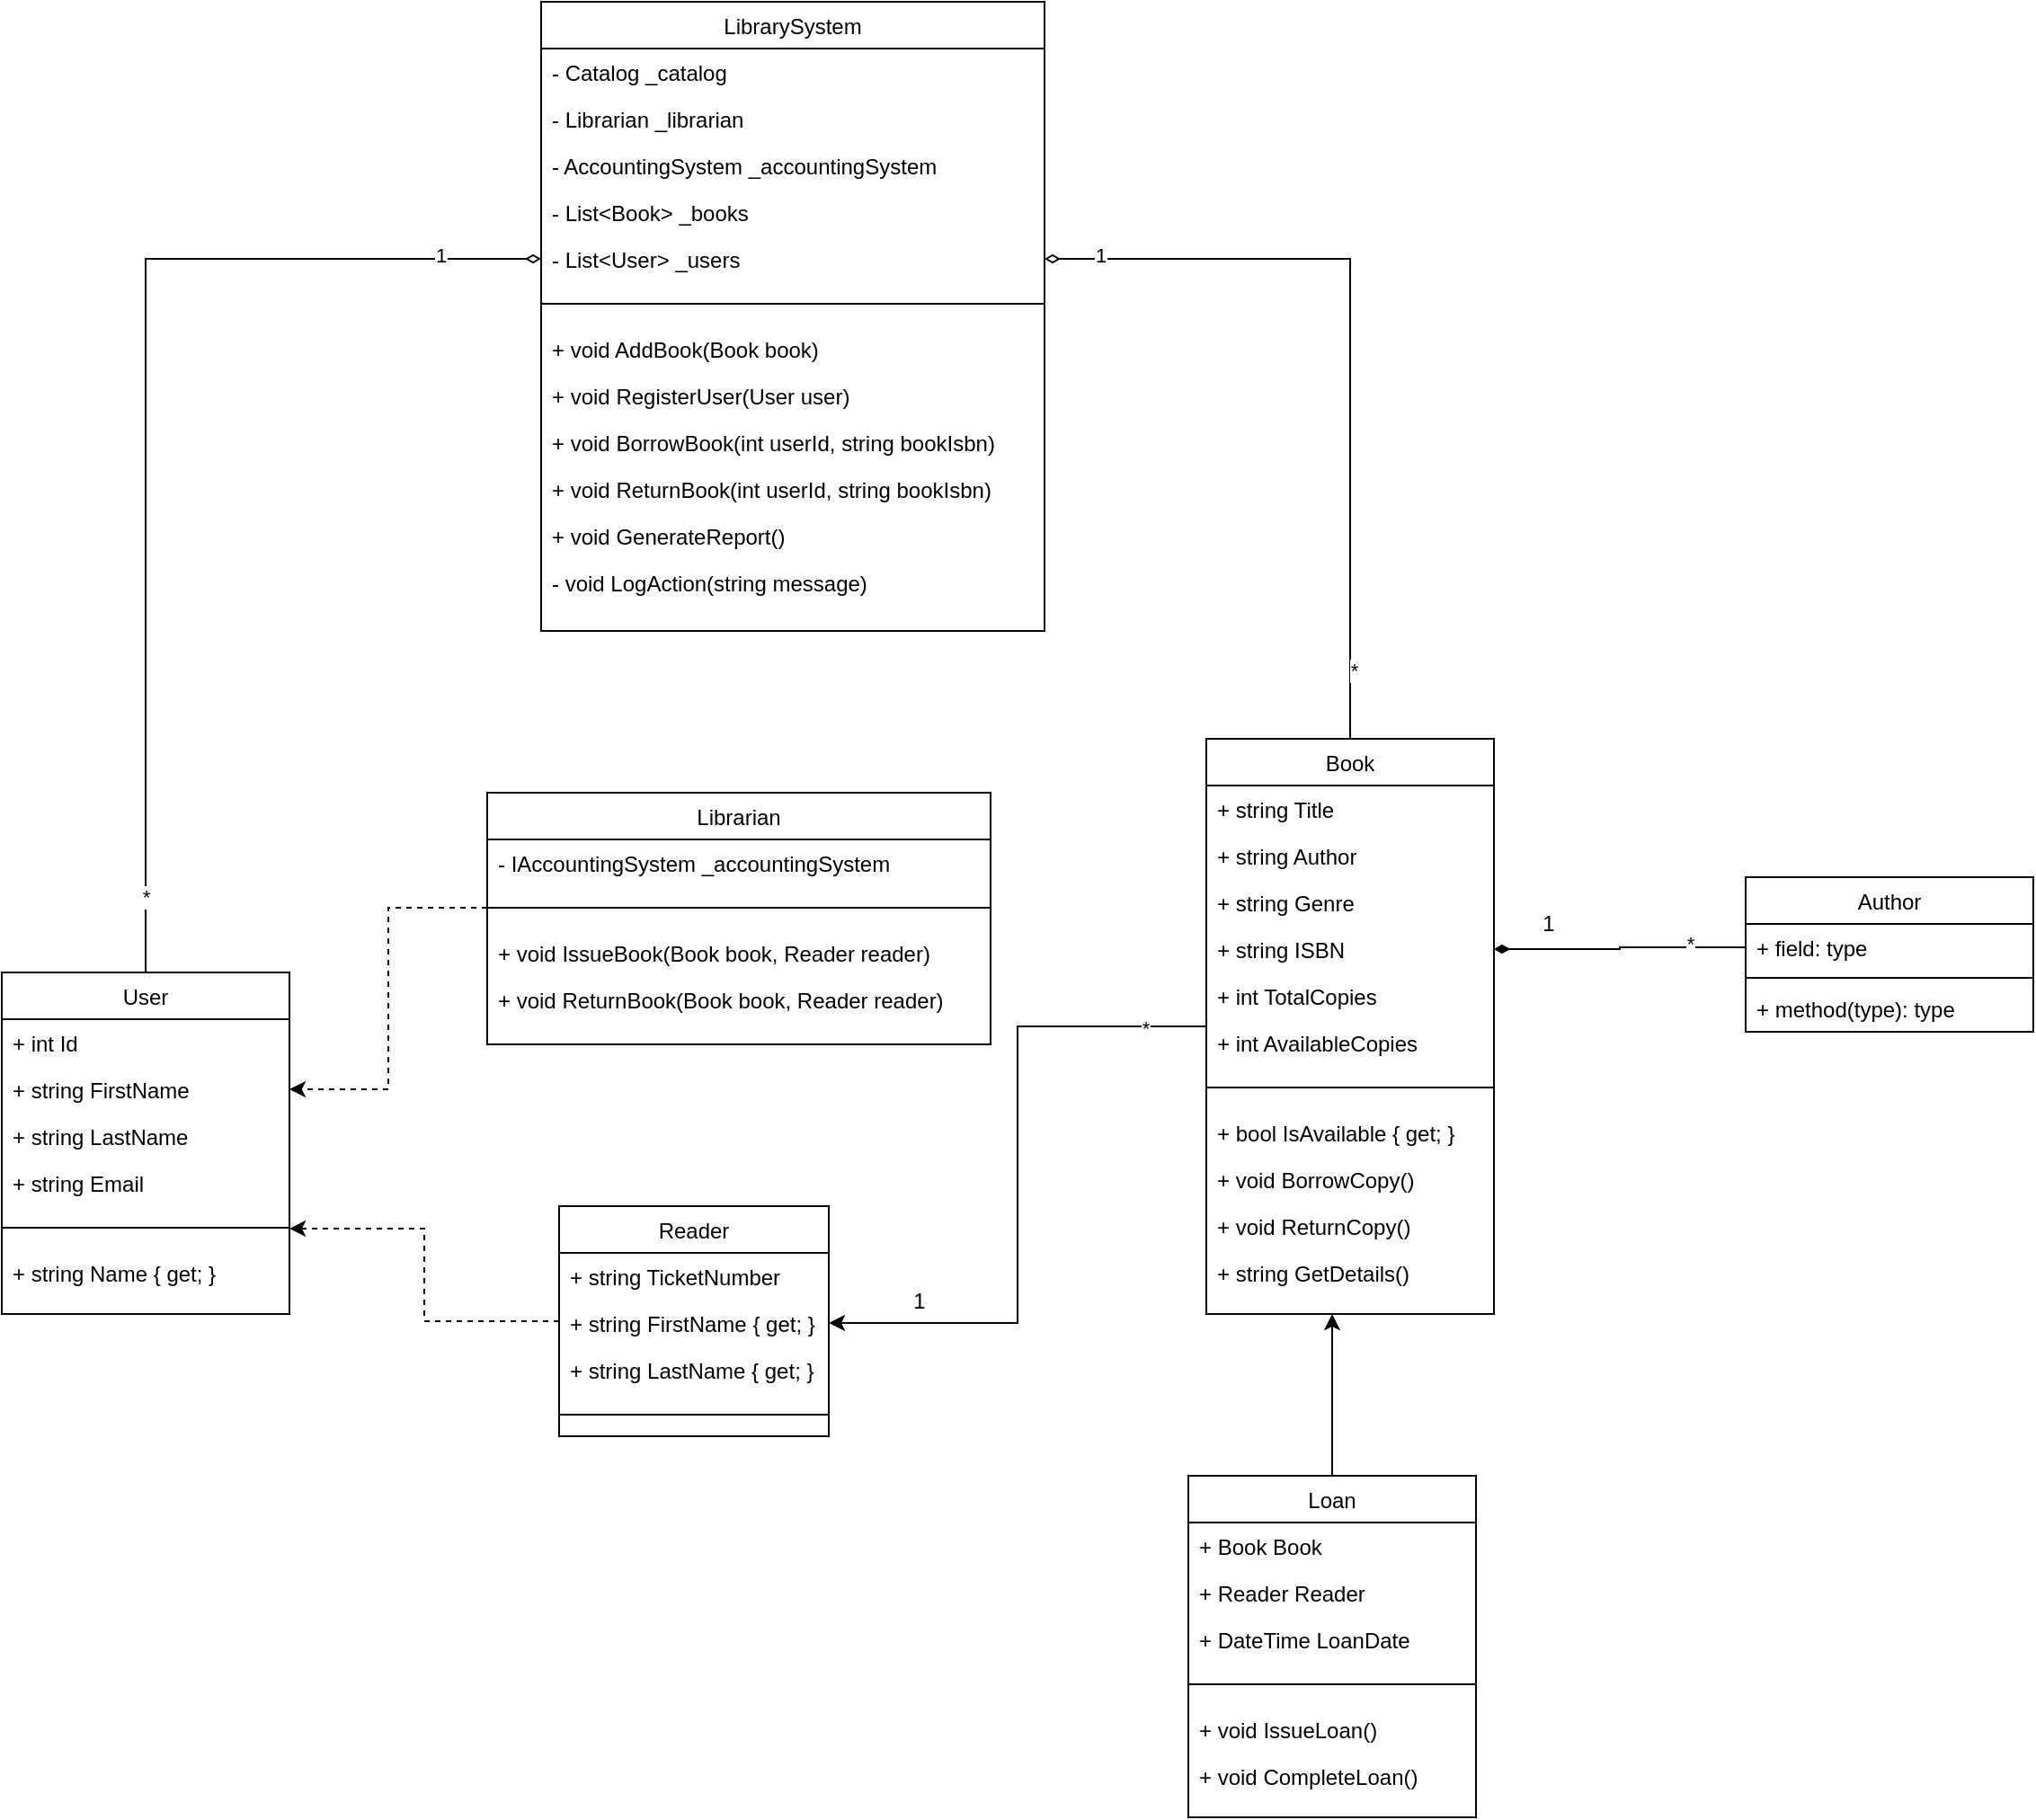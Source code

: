 <mxfile version="24.8.0" pages="2">
  <diagram name="Page-1" id="HqebfAllddWDe9YliG74">
    <mxGraphModel dx="400" dy="1060" grid="1" gridSize="10" guides="1" tooltips="1" connect="1" arrows="1" fold="1" page="1" pageScale="1" pageWidth="850" pageHeight="1100" math="0" shadow="0">
      <root>
        <mxCell id="0" />
        <mxCell id="1" parent="0" />
        <mxCell id="64RSWRLMsarwTrRAj7gA-65" value="LibrarySystem" style="swimlane;fontStyle=0;align=center;verticalAlign=top;childLayout=stackLayout;horizontal=1;startSize=26;horizontalStack=0;resizeParent=1;resizeLast=0;collapsible=1;marginBottom=0;rounded=0;shadow=0;strokeWidth=1;" parent="1" vertex="1">
          <mxGeometry x="2100" y="20" width="280" height="350" as="geometry">
            <mxRectangle x="130" y="380" width="160" height="26" as="alternateBounds" />
          </mxGeometry>
        </mxCell>
        <mxCell id="64RSWRLMsarwTrRAj7gA-66" value="- Catalog _catalog" style="text;align=left;verticalAlign=top;spacingLeft=4;spacingRight=4;overflow=hidden;rotatable=0;points=[[0,0.5],[1,0.5]];portConstraint=eastwest;" parent="64RSWRLMsarwTrRAj7gA-65" vertex="1">
          <mxGeometry y="26" width="280" height="26" as="geometry" />
        </mxCell>
        <mxCell id="64RSWRLMsarwTrRAj7gA-67" value="- Librarian _librarian" style="text;align=left;verticalAlign=top;spacingLeft=4;spacingRight=4;overflow=hidden;rotatable=0;points=[[0,0.5],[1,0.5]];portConstraint=eastwest;" parent="64RSWRLMsarwTrRAj7gA-65" vertex="1">
          <mxGeometry y="52" width="280" height="26" as="geometry" />
        </mxCell>
        <mxCell id="64RSWRLMsarwTrRAj7gA-68" value="- AccountingSystem _accountingSystem" style="text;align=left;verticalAlign=top;spacingLeft=4;spacingRight=4;overflow=hidden;rotatable=0;points=[[0,0.5],[1,0.5]];portConstraint=eastwest;" parent="64RSWRLMsarwTrRAj7gA-65" vertex="1">
          <mxGeometry y="78" width="280" height="26" as="geometry" />
        </mxCell>
        <mxCell id="64RSWRLMsarwTrRAj7gA-74" value="- List&lt;Book&gt; _books" style="text;align=left;verticalAlign=top;spacingLeft=4;spacingRight=4;overflow=hidden;rotatable=0;points=[[0,0.5],[1,0.5]];portConstraint=eastwest;" parent="64RSWRLMsarwTrRAj7gA-65" vertex="1">
          <mxGeometry y="104" width="280" height="26" as="geometry" />
        </mxCell>
        <mxCell id="64RSWRLMsarwTrRAj7gA-75" value="- List&lt;User&gt; _users" style="text;align=left;verticalAlign=top;spacingLeft=4;spacingRight=4;overflow=hidden;rotatable=0;points=[[0,0.5],[1,0.5]];portConstraint=eastwest;" parent="64RSWRLMsarwTrRAj7gA-65" vertex="1">
          <mxGeometry y="130" width="280" height="26" as="geometry" />
        </mxCell>
        <mxCell id="64RSWRLMsarwTrRAj7gA-69" value="" style="line;html=1;strokeWidth=1;align=left;verticalAlign=middle;spacingTop=-1;spacingLeft=3;spacingRight=3;rotatable=0;labelPosition=right;points=[];portConstraint=eastwest;" parent="64RSWRLMsarwTrRAj7gA-65" vertex="1">
          <mxGeometry y="156" width="280" height="24" as="geometry" />
        </mxCell>
        <mxCell id="64RSWRLMsarwTrRAj7gA-70" value="+ void AddBook(Book book)" style="text;align=left;verticalAlign=top;spacingLeft=4;spacingRight=4;overflow=hidden;rotatable=0;points=[[0,0.5],[1,0.5]];portConstraint=eastwest;" parent="64RSWRLMsarwTrRAj7gA-65" vertex="1">
          <mxGeometry y="180" width="280" height="26" as="geometry" />
        </mxCell>
        <mxCell id="64RSWRLMsarwTrRAj7gA-71" value="+ void RegisterUser(User user)" style="text;align=left;verticalAlign=top;spacingLeft=4;spacingRight=4;overflow=hidden;rotatable=0;points=[[0,0.5],[1,0.5]];portConstraint=eastwest;" parent="64RSWRLMsarwTrRAj7gA-65" vertex="1">
          <mxGeometry y="206" width="280" height="26" as="geometry" />
        </mxCell>
        <mxCell id="64RSWRLMsarwTrRAj7gA-72" value="+ void BorrowBook(int userId, string bookIsbn)" style="text;align=left;verticalAlign=top;spacingLeft=4;spacingRight=4;overflow=hidden;rotatable=0;points=[[0,0.5],[1,0.5]];portConstraint=eastwest;" parent="64RSWRLMsarwTrRAj7gA-65" vertex="1">
          <mxGeometry y="232" width="280" height="26" as="geometry" />
        </mxCell>
        <mxCell id="64RSWRLMsarwTrRAj7gA-73" value="+ void ReturnBook(int userId, string bookIsbn)" style="text;align=left;verticalAlign=top;spacingLeft=4;spacingRight=4;overflow=hidden;rotatable=0;points=[[0,0.5],[1,0.5]];portConstraint=eastwest;" parent="64RSWRLMsarwTrRAj7gA-65" vertex="1">
          <mxGeometry y="258" width="280" height="26" as="geometry" />
        </mxCell>
        <mxCell id="64RSWRLMsarwTrRAj7gA-76" value="+ void GenerateReport()" style="text;align=left;verticalAlign=top;spacingLeft=4;spacingRight=4;overflow=hidden;rotatable=0;points=[[0,0.5],[1,0.5]];portConstraint=eastwest;" parent="64RSWRLMsarwTrRAj7gA-65" vertex="1">
          <mxGeometry y="284" width="280" height="26" as="geometry" />
        </mxCell>
        <mxCell id="64RSWRLMsarwTrRAj7gA-77" value="- void LogAction(string message)" style="text;align=left;verticalAlign=top;spacingLeft=4;spacingRight=4;overflow=hidden;rotatable=0;points=[[0,0.5],[1,0.5]];portConstraint=eastwest;" parent="64RSWRLMsarwTrRAj7gA-65" vertex="1">
          <mxGeometry y="310" width="280" height="26" as="geometry" />
        </mxCell>
        <mxCell id="uKGcFhwe7RXT77bRN5IF-10" style="edgeStyle=orthogonalEdgeStyle;rounded=0;orthogonalLoop=1;jettySize=auto;html=1;endArrow=diamondThin;endFill=0;" edge="1" parent="1" source="64RSWRLMsarwTrRAj7gA-78" target="64RSWRLMsarwTrRAj7gA-75">
          <mxGeometry relative="1" as="geometry" />
        </mxCell>
        <mxCell id="uKGcFhwe7RXT77bRN5IF-17" value="*" style="edgeLabel;html=1;align=center;verticalAlign=middle;resizable=0;points=[];" vertex="1" connectable="0" parent="uKGcFhwe7RXT77bRN5IF-10">
          <mxGeometry x="-0.82" y="-2" relative="1" as="geometry">
            <mxPoint y="1" as="offset" />
          </mxGeometry>
        </mxCell>
        <mxCell id="uKGcFhwe7RXT77bRN5IF-18" value="1" style="edgeLabel;html=1;align=center;verticalAlign=middle;resizable=0;points=[];" vertex="1" connectable="0" parent="uKGcFhwe7RXT77bRN5IF-10">
          <mxGeometry x="0.86" y="-2" relative="1" as="geometry">
            <mxPoint as="offset" />
          </mxGeometry>
        </mxCell>
        <mxCell id="uKGcFhwe7RXT77bRN5IF-21" style="edgeStyle=orthogonalEdgeStyle;rounded=0;orthogonalLoop=1;jettySize=auto;html=1;entryX=1;entryY=0.5;entryDx=0;entryDy=0;" edge="1" parent="1" source="64RSWRLMsarwTrRAj7gA-78" target="64RSWRLMsarwTrRAj7gA-107">
          <mxGeometry relative="1" as="geometry" />
        </mxCell>
        <mxCell id="uKGcFhwe7RXT77bRN5IF-22" value="*" style="edgeLabel;html=1;align=center;verticalAlign=middle;resizable=0;points=[];" vertex="1" connectable="0" parent="uKGcFhwe7RXT77bRN5IF-21">
          <mxGeometry x="-0.811" y="1" relative="1" as="geometry">
            <mxPoint x="1" as="offset" />
          </mxGeometry>
        </mxCell>
        <mxCell id="64RSWRLMsarwTrRAj7gA-78" value="Book" style="swimlane;fontStyle=0;align=center;verticalAlign=top;childLayout=stackLayout;horizontal=1;startSize=26;horizontalStack=0;resizeParent=1;resizeLast=0;collapsible=1;marginBottom=0;rounded=0;shadow=0;strokeWidth=1;" parent="1" vertex="1">
          <mxGeometry x="2470" y="430" width="160" height="320" as="geometry">
            <mxRectangle x="130" y="380" width="160" height="26" as="alternateBounds" />
          </mxGeometry>
        </mxCell>
        <mxCell id="64RSWRLMsarwTrRAj7gA-79" value="+ string Title" style="text;align=left;verticalAlign=top;spacingLeft=4;spacingRight=4;overflow=hidden;rotatable=0;points=[[0,0.5],[1,0.5]];portConstraint=eastwest;" parent="64RSWRLMsarwTrRAj7gA-78" vertex="1">
          <mxGeometry y="26" width="160" height="26" as="geometry" />
        </mxCell>
        <mxCell id="64RSWRLMsarwTrRAj7gA-80" value="+ string Author" style="text;align=left;verticalAlign=top;spacingLeft=4;spacingRight=4;overflow=hidden;rotatable=0;points=[[0,0.5],[1,0.5]];portConstraint=eastwest;" parent="64RSWRLMsarwTrRAj7gA-78" vertex="1">
          <mxGeometry y="52" width="160" height="26" as="geometry" />
        </mxCell>
        <mxCell id="64RSWRLMsarwTrRAj7gA-81" value="+ string Genre" style="text;align=left;verticalAlign=top;spacingLeft=4;spacingRight=4;overflow=hidden;rotatable=0;points=[[0,0.5],[1,0.5]];portConstraint=eastwest;" parent="64RSWRLMsarwTrRAj7gA-78" vertex="1">
          <mxGeometry y="78" width="160" height="26" as="geometry" />
        </mxCell>
        <mxCell id="64RSWRLMsarwTrRAj7gA-82" value="+ string ISBN" style="text;align=left;verticalAlign=top;spacingLeft=4;spacingRight=4;overflow=hidden;rotatable=0;points=[[0,0.5],[1,0.5]];portConstraint=eastwest;" parent="64RSWRLMsarwTrRAj7gA-78" vertex="1">
          <mxGeometry y="104" width="160" height="26" as="geometry" />
        </mxCell>
        <mxCell id="64RSWRLMsarwTrRAj7gA-83" value="+ int TotalCopies" style="text;align=left;verticalAlign=top;spacingLeft=4;spacingRight=4;overflow=hidden;rotatable=0;points=[[0,0.5],[1,0.5]];portConstraint=eastwest;" parent="64RSWRLMsarwTrRAj7gA-78" vertex="1">
          <mxGeometry y="130" width="160" height="26" as="geometry" />
        </mxCell>
        <mxCell id="64RSWRLMsarwTrRAj7gA-88" value="+ int AvailableCopies" style="text;align=left;verticalAlign=top;spacingLeft=4;spacingRight=4;overflow=hidden;rotatable=0;points=[[0,0.5],[1,0.5]];portConstraint=eastwest;" parent="64RSWRLMsarwTrRAj7gA-78" vertex="1">
          <mxGeometry y="156" width="160" height="26" as="geometry" />
        </mxCell>
        <mxCell id="64RSWRLMsarwTrRAj7gA-84" value="" style="line;html=1;strokeWidth=1;align=left;verticalAlign=middle;spacingTop=-1;spacingLeft=3;spacingRight=3;rotatable=0;labelPosition=right;points=[];portConstraint=eastwest;" parent="64RSWRLMsarwTrRAj7gA-78" vertex="1">
          <mxGeometry y="182" width="160" height="24" as="geometry" />
        </mxCell>
        <mxCell id="64RSWRLMsarwTrRAj7gA-85" value="+ bool IsAvailable { get; }" style="text;align=left;verticalAlign=top;spacingLeft=4;spacingRight=4;overflow=hidden;rotatable=0;points=[[0,0.5],[1,0.5]];portConstraint=eastwest;" parent="64RSWRLMsarwTrRAj7gA-78" vertex="1">
          <mxGeometry y="206" width="160" height="26" as="geometry" />
        </mxCell>
        <mxCell id="64RSWRLMsarwTrRAj7gA-86" value="+ void BorrowCopy()" style="text;align=left;verticalAlign=top;spacingLeft=4;spacingRight=4;overflow=hidden;rotatable=0;points=[[0,0.5],[1,0.5]];portConstraint=eastwest;" parent="64RSWRLMsarwTrRAj7gA-78" vertex="1">
          <mxGeometry y="232" width="160" height="26" as="geometry" />
        </mxCell>
        <mxCell id="64RSWRLMsarwTrRAj7gA-87" value="+ void ReturnCopy()" style="text;align=left;verticalAlign=top;spacingLeft=4;spacingRight=4;overflow=hidden;rotatable=0;points=[[0,0.5],[1,0.5]];portConstraint=eastwest;" parent="64RSWRLMsarwTrRAj7gA-78" vertex="1">
          <mxGeometry y="258" width="160" height="26" as="geometry" />
        </mxCell>
        <mxCell id="64RSWRLMsarwTrRAj7gA-89" value="+ string GetDetails()" style="text;align=left;verticalAlign=top;spacingLeft=4;spacingRight=4;overflow=hidden;rotatable=0;points=[[0,0.5],[1,0.5]];portConstraint=eastwest;" parent="64RSWRLMsarwTrRAj7gA-78" vertex="1">
          <mxGeometry y="284" width="160" height="26" as="geometry" />
        </mxCell>
        <mxCell id="uKGcFhwe7RXT77bRN5IF-11" style="edgeStyle=orthogonalEdgeStyle;rounded=0;orthogonalLoop=1;jettySize=auto;html=1;entryX=0;entryY=0.5;entryDx=0;entryDy=0;endArrow=diamondThin;endFill=0;" edge="1" parent="1" source="64RSWRLMsarwTrRAj7gA-90" target="64RSWRLMsarwTrRAj7gA-75">
          <mxGeometry relative="1" as="geometry" />
        </mxCell>
        <mxCell id="uKGcFhwe7RXT77bRN5IF-19" value="1" style="edgeLabel;html=1;align=center;verticalAlign=middle;resizable=0;points=[];" vertex="1" connectable="0" parent="uKGcFhwe7RXT77bRN5IF-11">
          <mxGeometry x="0.819" y="2" relative="1" as="geometry">
            <mxPoint as="offset" />
          </mxGeometry>
        </mxCell>
        <mxCell id="uKGcFhwe7RXT77bRN5IF-20" value="*" style="edgeLabel;html=1;align=center;verticalAlign=middle;resizable=0;points=[];" vertex="1" connectable="0" parent="uKGcFhwe7RXT77bRN5IF-11">
          <mxGeometry x="-0.862" relative="1" as="geometry">
            <mxPoint as="offset" />
          </mxGeometry>
        </mxCell>
        <mxCell id="64RSWRLMsarwTrRAj7gA-90" value="User" style="swimlane;fontStyle=0;align=center;verticalAlign=top;childLayout=stackLayout;horizontal=1;startSize=26;horizontalStack=0;resizeParent=1;resizeLast=0;collapsible=1;marginBottom=0;rounded=0;shadow=0;strokeWidth=1;" parent="1" vertex="1">
          <mxGeometry x="1800" y="560" width="160" height="190" as="geometry">
            <mxRectangle x="130" y="380" width="160" height="26" as="alternateBounds" />
          </mxGeometry>
        </mxCell>
        <mxCell id="64RSWRLMsarwTrRAj7gA-91" value="+ int Id" style="text;align=left;verticalAlign=top;spacingLeft=4;spacingRight=4;overflow=hidden;rotatable=0;points=[[0,0.5],[1,0.5]];portConstraint=eastwest;" parent="64RSWRLMsarwTrRAj7gA-90" vertex="1">
          <mxGeometry y="26" width="160" height="26" as="geometry" />
        </mxCell>
        <mxCell id="64RSWRLMsarwTrRAj7gA-92" value="+ string FirstName" style="text;align=left;verticalAlign=top;spacingLeft=4;spacingRight=4;overflow=hidden;rotatable=0;points=[[0,0.5],[1,0.5]];portConstraint=eastwest;" parent="64RSWRLMsarwTrRAj7gA-90" vertex="1">
          <mxGeometry y="52" width="160" height="26" as="geometry" />
        </mxCell>
        <mxCell id="64RSWRLMsarwTrRAj7gA-93" value="+ string LastName" style="text;align=left;verticalAlign=top;spacingLeft=4;spacingRight=4;overflow=hidden;rotatable=0;points=[[0,0.5],[1,0.5]];portConstraint=eastwest;" parent="64RSWRLMsarwTrRAj7gA-90" vertex="1">
          <mxGeometry y="78" width="160" height="26" as="geometry" />
        </mxCell>
        <mxCell id="64RSWRLMsarwTrRAj7gA-94" value="+ string Email" style="text;align=left;verticalAlign=top;spacingLeft=4;spacingRight=4;overflow=hidden;rotatable=0;points=[[0,0.5],[1,0.5]];portConstraint=eastwest;" parent="64RSWRLMsarwTrRAj7gA-90" vertex="1">
          <mxGeometry y="104" width="160" height="26" as="geometry" />
        </mxCell>
        <mxCell id="64RSWRLMsarwTrRAj7gA-97" value="" style="line;html=1;strokeWidth=1;align=left;verticalAlign=middle;spacingTop=-1;spacingLeft=3;spacingRight=3;rotatable=0;labelPosition=right;points=[];portConstraint=eastwest;" parent="64RSWRLMsarwTrRAj7gA-90" vertex="1">
          <mxGeometry y="130" width="160" height="24" as="geometry" />
        </mxCell>
        <mxCell id="64RSWRLMsarwTrRAj7gA-98" value="+ string Name { get; }" style="text;align=left;verticalAlign=top;spacingLeft=4;spacingRight=4;overflow=hidden;rotatable=0;points=[[0,0.5],[1,0.5]];portConstraint=eastwest;" parent="64RSWRLMsarwTrRAj7gA-90" vertex="1">
          <mxGeometry y="154" width="160" height="26" as="geometry" />
        </mxCell>
        <mxCell id="uKGcFhwe7RXT77bRN5IF-9" style="edgeStyle=orthogonalEdgeStyle;rounded=0;orthogonalLoop=1;jettySize=auto;html=1;entryX=1;entryY=0.75;entryDx=0;entryDy=0;dashed=1;" edge="1" parent="1" source="64RSWRLMsarwTrRAj7gA-102" target="64RSWRLMsarwTrRAj7gA-90">
          <mxGeometry relative="1" as="geometry" />
        </mxCell>
        <mxCell id="64RSWRLMsarwTrRAj7gA-102" value="Reader" style="swimlane;fontStyle=0;align=center;verticalAlign=top;childLayout=stackLayout;horizontal=1;startSize=26;horizontalStack=0;resizeParent=1;resizeLast=0;collapsible=1;marginBottom=0;rounded=0;shadow=0;strokeWidth=1;" parent="1" vertex="1">
          <mxGeometry x="2110" y="690" width="150" height="128" as="geometry">
            <mxRectangle x="130" y="380" width="160" height="26" as="alternateBounds" />
          </mxGeometry>
        </mxCell>
        <mxCell id="64RSWRLMsarwTrRAj7gA-103" value="+ string TicketNumber" style="text;align=left;verticalAlign=top;spacingLeft=4;spacingRight=4;overflow=hidden;rotatable=0;points=[[0,0.5],[1,0.5]];portConstraint=eastwest;" parent="64RSWRLMsarwTrRAj7gA-102" vertex="1">
          <mxGeometry y="26" width="150" height="26" as="geometry" />
        </mxCell>
        <mxCell id="64RSWRLMsarwTrRAj7gA-107" value="+ string FirstName { get; }" style="text;align=left;verticalAlign=top;spacingLeft=4;spacingRight=4;overflow=hidden;rotatable=0;points=[[0,0.5],[1,0.5]];portConstraint=eastwest;" parent="64RSWRLMsarwTrRAj7gA-102" vertex="1">
          <mxGeometry y="52" width="150" height="26" as="geometry" />
        </mxCell>
        <mxCell id="64RSWRLMsarwTrRAj7gA-109" value="+ string LastName { get; }" style="text;align=left;verticalAlign=top;spacingLeft=4;spacingRight=4;overflow=hidden;rotatable=0;points=[[0,0.5],[1,0.5]];portConstraint=eastwest;" parent="64RSWRLMsarwTrRAj7gA-102" vertex="1">
          <mxGeometry y="78" width="150" height="26" as="geometry" />
        </mxCell>
        <mxCell id="64RSWRLMsarwTrRAj7gA-106" value="" style="line;html=1;strokeWidth=1;align=left;verticalAlign=middle;spacingTop=-1;spacingLeft=3;spacingRight=3;rotatable=0;labelPosition=right;points=[];portConstraint=eastwest;" parent="64RSWRLMsarwTrRAj7gA-102" vertex="1">
          <mxGeometry y="104" width="150" height="24" as="geometry" />
        </mxCell>
        <mxCell id="64RSWRLMsarwTrRAj7gA-110" value="Librarian" style="swimlane;fontStyle=0;align=center;verticalAlign=top;childLayout=stackLayout;horizontal=1;startSize=26;horizontalStack=0;resizeParent=1;resizeLast=0;collapsible=1;marginBottom=0;rounded=0;shadow=0;strokeWidth=1;" parent="1" vertex="1">
          <mxGeometry x="2070" y="460" width="280" height="140" as="geometry">
            <mxRectangle x="130" y="380" width="160" height="26" as="alternateBounds" />
          </mxGeometry>
        </mxCell>
        <mxCell id="64RSWRLMsarwTrRAj7gA-111" value="- IAccountingSystem _accountingSystem" style="text;align=left;verticalAlign=top;spacingLeft=4;spacingRight=4;overflow=hidden;rotatable=0;points=[[0,0.5],[1,0.5]];portConstraint=eastwest;" parent="64RSWRLMsarwTrRAj7gA-110" vertex="1">
          <mxGeometry y="26" width="280" height="26" as="geometry" />
        </mxCell>
        <mxCell id="64RSWRLMsarwTrRAj7gA-114" value="" style="line;html=1;strokeWidth=1;align=left;verticalAlign=middle;spacingTop=-1;spacingLeft=3;spacingRight=3;rotatable=0;labelPosition=right;points=[];portConstraint=eastwest;" parent="64RSWRLMsarwTrRAj7gA-110" vertex="1">
          <mxGeometry y="52" width="280" height="24" as="geometry" />
        </mxCell>
        <mxCell id="64RSWRLMsarwTrRAj7gA-115" value="+ void IssueBook(Book book, Reader reader)" style="text;align=left;verticalAlign=top;spacingLeft=4;spacingRight=4;overflow=hidden;rotatable=0;points=[[0,0.5],[1,0.5]];portConstraint=eastwest;" parent="64RSWRLMsarwTrRAj7gA-110" vertex="1">
          <mxGeometry y="76" width="280" height="26" as="geometry" />
        </mxCell>
        <mxCell id="64RSWRLMsarwTrRAj7gA-116" value="+ void ReturnBook(Book book, Reader reader)" style="text;align=left;verticalAlign=top;spacingLeft=4;spacingRight=4;overflow=hidden;rotatable=0;points=[[0,0.5],[1,0.5]];portConstraint=eastwest;" parent="64RSWRLMsarwTrRAj7gA-110" vertex="1">
          <mxGeometry y="102" width="280" height="26" as="geometry" />
        </mxCell>
        <mxCell id="uKGcFhwe7RXT77bRN5IF-14" style="edgeStyle=orthogonalEdgeStyle;rounded=0;orthogonalLoop=1;jettySize=auto;html=1;" edge="1" parent="1" source="64RSWRLMsarwTrRAj7gA-129">
          <mxGeometry relative="1" as="geometry">
            <mxPoint x="2540" y="750" as="targetPoint" />
          </mxGeometry>
        </mxCell>
        <mxCell id="64RSWRLMsarwTrRAj7gA-129" value="Loan" style="swimlane;fontStyle=0;align=center;verticalAlign=top;childLayout=stackLayout;horizontal=1;startSize=26;horizontalStack=0;resizeParent=1;resizeLast=0;collapsible=1;marginBottom=0;rounded=0;shadow=0;strokeWidth=1;" parent="1" vertex="1">
          <mxGeometry x="2460" y="840" width="160" height="190" as="geometry">
            <mxRectangle x="130" y="380" width="160" height="26" as="alternateBounds" />
          </mxGeometry>
        </mxCell>
        <mxCell id="64RSWRLMsarwTrRAj7gA-130" value="+ Book Book" style="text;align=left;verticalAlign=top;spacingLeft=4;spacingRight=4;overflow=hidden;rotatable=0;points=[[0,0.5],[1,0.5]];portConstraint=eastwest;" parent="64RSWRLMsarwTrRAj7gA-129" vertex="1">
          <mxGeometry y="26" width="160" height="26" as="geometry" />
        </mxCell>
        <mxCell id="64RSWRLMsarwTrRAj7gA-131" value="+ Reader Reader" style="text;align=left;verticalAlign=top;spacingLeft=4;spacingRight=4;overflow=hidden;rotatable=0;points=[[0,0.5],[1,0.5]];portConstraint=eastwest;" parent="64RSWRLMsarwTrRAj7gA-129" vertex="1">
          <mxGeometry y="52" width="160" height="26" as="geometry" />
        </mxCell>
        <mxCell id="64RSWRLMsarwTrRAj7gA-132" value="+ DateTime LoanDate" style="text;align=left;verticalAlign=top;spacingLeft=4;spacingRight=4;overflow=hidden;rotatable=0;points=[[0,0.5],[1,0.5]];portConstraint=eastwest;" parent="64RSWRLMsarwTrRAj7gA-129" vertex="1">
          <mxGeometry y="78" width="160" height="26" as="geometry" />
        </mxCell>
        <mxCell id="64RSWRLMsarwTrRAj7gA-136" value="" style="line;html=1;strokeWidth=1;align=left;verticalAlign=middle;spacingTop=-1;spacingLeft=3;spacingRight=3;rotatable=0;labelPosition=right;points=[];portConstraint=eastwest;" parent="64RSWRLMsarwTrRAj7gA-129" vertex="1">
          <mxGeometry y="104" width="160" height="24" as="geometry" />
        </mxCell>
        <mxCell id="64RSWRLMsarwTrRAj7gA-137" value="+ void IssueLoan()" style="text;align=left;verticalAlign=top;spacingLeft=4;spacingRight=4;overflow=hidden;rotatable=0;points=[[0,0.5],[1,0.5]];portConstraint=eastwest;" parent="64RSWRLMsarwTrRAj7gA-129" vertex="1">
          <mxGeometry y="128" width="160" height="26" as="geometry" />
        </mxCell>
        <mxCell id="64RSWRLMsarwTrRAj7gA-138" value="+ void CompleteLoan()" style="text;align=left;verticalAlign=top;spacingLeft=4;spacingRight=4;overflow=hidden;rotatable=0;points=[[0,0.5],[1,0.5]];portConstraint=eastwest;" parent="64RSWRLMsarwTrRAj7gA-129" vertex="1">
          <mxGeometry y="154" width="160" height="26" as="geometry" />
        </mxCell>
        <mxCell id="uKGcFhwe7RXT77bRN5IF-2" value="&lt;span style=&quot;font-weight: 400;&quot;&gt;Author&lt;/span&gt;" style="swimlane;fontStyle=1;align=center;verticalAlign=top;childLayout=stackLayout;horizontal=1;startSize=26;horizontalStack=0;resizeParent=1;resizeParentMax=0;resizeLast=0;collapsible=1;marginBottom=0;whiteSpace=wrap;html=1;" vertex="1" parent="1">
          <mxGeometry x="2770" y="507" width="160" height="86" as="geometry" />
        </mxCell>
        <mxCell id="uKGcFhwe7RXT77bRN5IF-3" value="+ field: type" style="text;strokeColor=none;fillColor=none;align=left;verticalAlign=top;spacingLeft=4;spacingRight=4;overflow=hidden;rotatable=0;points=[[0,0.5],[1,0.5]];portConstraint=eastwest;whiteSpace=wrap;html=1;" vertex="1" parent="uKGcFhwe7RXT77bRN5IF-2">
          <mxGeometry y="26" width="160" height="26" as="geometry" />
        </mxCell>
        <mxCell id="uKGcFhwe7RXT77bRN5IF-4" value="" style="line;strokeWidth=1;fillColor=none;align=left;verticalAlign=middle;spacingTop=-1;spacingLeft=3;spacingRight=3;rotatable=0;labelPosition=right;points=[];portConstraint=eastwest;strokeColor=inherit;" vertex="1" parent="uKGcFhwe7RXT77bRN5IF-2">
          <mxGeometry y="52" width="160" height="8" as="geometry" />
        </mxCell>
        <mxCell id="uKGcFhwe7RXT77bRN5IF-5" value="+ method(type): type" style="text;strokeColor=none;fillColor=none;align=left;verticalAlign=top;spacingLeft=4;spacingRight=4;overflow=hidden;rotatable=0;points=[[0,0.5],[1,0.5]];portConstraint=eastwest;whiteSpace=wrap;html=1;" vertex="1" parent="uKGcFhwe7RXT77bRN5IF-2">
          <mxGeometry y="60" width="160" height="26" as="geometry" />
        </mxCell>
        <mxCell id="uKGcFhwe7RXT77bRN5IF-6" style="edgeStyle=orthogonalEdgeStyle;rounded=0;orthogonalLoop=1;jettySize=auto;html=1;entryX=1;entryY=0.5;entryDx=0;entryDy=0;endArrow=diamondThin;endFill=1;" edge="1" parent="1" source="uKGcFhwe7RXT77bRN5IF-3" target="64RSWRLMsarwTrRAj7gA-82">
          <mxGeometry relative="1" as="geometry" />
        </mxCell>
        <mxCell id="uKGcFhwe7RXT77bRN5IF-15" value="*" style="edgeLabel;html=1;align=center;verticalAlign=middle;resizable=0;points=[];" vertex="1" connectable="0" parent="uKGcFhwe7RXT77bRN5IF-6">
          <mxGeometry x="-0.536" y="-2" relative="1" as="geometry">
            <mxPoint x="1" as="offset" />
          </mxGeometry>
        </mxCell>
        <mxCell id="uKGcFhwe7RXT77bRN5IF-7" style="edgeStyle=orthogonalEdgeStyle;rounded=0;orthogonalLoop=1;jettySize=auto;html=1;entryX=1;entryY=0.5;entryDx=0;entryDy=0;dashed=1;" edge="1" parent="1" source="64RSWRLMsarwTrRAj7gA-114" target="64RSWRLMsarwTrRAj7gA-92">
          <mxGeometry relative="1" as="geometry" />
        </mxCell>
        <mxCell id="uKGcFhwe7RXT77bRN5IF-16" value="1" style="text;html=1;align=center;verticalAlign=middle;resizable=0;points=[];autosize=1;strokeColor=none;fillColor=none;" vertex="1" parent="1">
          <mxGeometry x="2645" y="518" width="30" height="30" as="geometry" />
        </mxCell>
        <mxCell id="uKGcFhwe7RXT77bRN5IF-23" value="1" style="text;html=1;align=center;verticalAlign=middle;resizable=0;points=[];autosize=1;strokeColor=none;fillColor=none;" vertex="1" parent="1">
          <mxGeometry x="2295" y="728" width="30" height="30" as="geometry" />
        </mxCell>
      </root>
    </mxGraphModel>
  </diagram>
  <diagram id="0mqOu1b_zW8Zpj0nUUuV" name="Страница — 2">
    <mxGraphModel dx="1050" dy="530" grid="1" gridSize="10" guides="1" tooltips="1" connect="1" arrows="1" fold="1" page="1" pageScale="1" pageWidth="827" pageHeight="1169" math="0" shadow="0">
      <root>
        <mxCell id="0" />
        <mxCell id="1" parent="0" />
      </root>
    </mxGraphModel>
  </diagram>
</mxfile>
